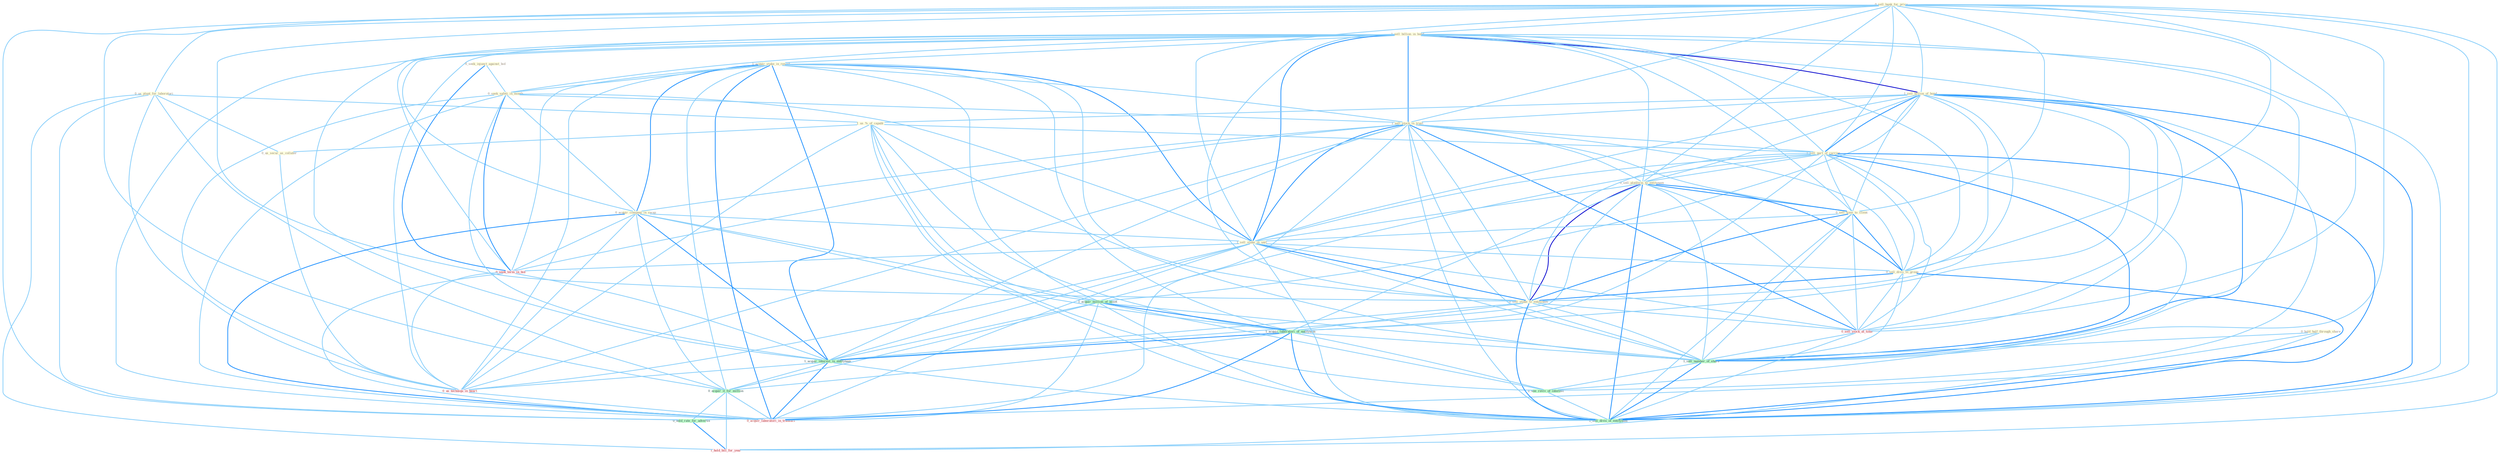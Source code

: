 Graph G{ 
    node
    [shape=polygon,style=filled,width=.5,height=.06,color="#BDFCC9",fixedsize=true,fontsize=4,
    fontcolor="#2f4f4f"];
    {node
    [color="#ffffe0", fontcolor="#8b7d6b"] "0_sell_bank_for_price " "1_sell_billion_in_bond " "1_acquir_stake_in_resort " "0_us_plant_for_laboratori " "0_seek_injunct_against_bid " "1_sell_billion_of_bond " "0_seek_safeti_in_month " "1_us_%_of_capabl " "1_sell_stock_in_trust " "1_sell_part_of_carrier " "0_acquir_compani_in_swap " "0_sell_platform_to_entitynam " "0_sell_time_to_client " "0_hold_half_through_share " "1_sell_stake_in_unit " "0_us_secur_as_collater " "0_sell_divis_to_group " "0_sell_stake_to_entitynam "}
{node [color="#fff0f5", fontcolor="#b22222"] "0_seek_term_in_bid " "0_us_techniqu_in_heart " "0_acquir_laboratori_in_transact " "0_sell_stock_at_time " "1_hold_bill_for_year "}
edge [color="#B0E2FF"];

	"0_sell_bank_for_price " -- "1_sell_billion_in_bond " [w="1", color="#87cefa" ];
	"0_sell_bank_for_price " -- "0_us_plant_for_laboratori " [w="1", color="#87cefa" ];
	"0_sell_bank_for_price " -- "1_sell_billion_of_bond " [w="1", color="#87cefa" ];
	"0_sell_bank_for_price " -- "1_sell_stock_in_trust " [w="1", color="#87cefa" ];
	"0_sell_bank_for_price " -- "1_sell_part_of_carrier " [w="1", color="#87cefa" ];
	"0_sell_bank_for_price " -- "0_sell_platform_to_entitynam " [w="1", color="#87cefa" ];
	"0_sell_bank_for_price " -- "0_sell_time_to_client " [w="1", color="#87cefa" ];
	"0_sell_bank_for_price " -- "1_sell_stake_in_unit " [w="1", color="#87cefa" ];
	"0_sell_bank_for_price " -- "0_sell_divis_to_group " [w="1", color="#87cefa" ];
	"0_sell_bank_for_price " -- "0_sell_stake_to_entitynam " [w="1", color="#87cefa" ];
	"0_sell_bank_for_price " -- "0_acquir_it_for_million " [w="1", color="#87cefa" ];
	"0_sell_bank_for_price " -- "0_hold_rate_for_advertis " [w="1", color="#87cefa" ];
	"0_sell_bank_for_price " -- "0_sell_stock_at_time " [w="1", color="#87cefa" ];
	"0_sell_bank_for_price " -- "1_sell_number_of_share " [w="1", color="#87cefa" ];
	"0_sell_bank_for_price " -- "1_hold_bill_for_year " [w="1", color="#87cefa" ];
	"0_sell_bank_for_price " -- "1_sell_divis_of_entitynam " [w="1", color="#87cefa" ];
	"1_sell_billion_in_bond " -- "1_acquir_stake_in_resort " [w="1", color="#87cefa" ];
	"1_sell_billion_in_bond " -- "1_sell_billion_of_bond " [w="3", color="#0000cd" , len=0.6];
	"1_sell_billion_in_bond " -- "0_seek_safeti_in_month " [w="1", color="#87cefa" ];
	"1_sell_billion_in_bond " -- "1_sell_stock_in_trust " [w="2", color="#1e90ff" , len=0.8];
	"1_sell_billion_in_bond " -- "1_sell_part_of_carrier " [w="1", color="#87cefa" ];
	"1_sell_billion_in_bond " -- "0_acquir_compani_in_swap " [w="1", color="#87cefa" ];
	"1_sell_billion_in_bond " -- "0_sell_platform_to_entitynam " [w="1", color="#87cefa" ];
	"1_sell_billion_in_bond " -- "0_sell_time_to_client " [w="1", color="#87cefa" ];
	"1_sell_billion_in_bond " -- "1_sell_stake_in_unit " [w="2", color="#1e90ff" , len=0.8];
	"1_sell_billion_in_bond " -- "0_sell_divis_to_group " [w="1", color="#87cefa" ];
	"1_sell_billion_in_bond " -- "0_sell_stake_to_entitynam " [w="1", color="#87cefa" ];
	"1_sell_billion_in_bond " -- "0_seek_term_in_bid " [w="1", color="#87cefa" ];
	"1_sell_billion_in_bond " -- "1_acquir_interest_in_entitynam " [w="1", color="#87cefa" ];
	"1_sell_billion_in_bond " -- "0_us_techniqu_in_heart " [w="1", color="#87cefa" ];
	"1_sell_billion_in_bond " -- "0_acquir_laboratori_in_transact " [w="1", color="#87cefa" ];
	"1_sell_billion_in_bond " -- "0_sell_stock_at_time " [w="1", color="#87cefa" ];
	"1_sell_billion_in_bond " -- "1_sell_number_of_share " [w="1", color="#87cefa" ];
	"1_sell_billion_in_bond " -- "1_sell_divis_of_entitynam " [w="1", color="#87cefa" ];
	"1_acquir_stake_in_resort " -- "0_seek_safeti_in_month " [w="1", color="#87cefa" ];
	"1_acquir_stake_in_resort " -- "1_sell_stock_in_trust " [w="1", color="#87cefa" ];
	"1_acquir_stake_in_resort " -- "0_acquir_compani_in_swap " [w="2", color="#1e90ff" , len=0.8];
	"1_acquir_stake_in_resort " -- "1_sell_stake_in_unit " [w="2", color="#1e90ff" , len=0.8];
	"1_acquir_stake_in_resort " -- "0_sell_stake_to_entitynam " [w="1", color="#87cefa" ];
	"1_acquir_stake_in_resort " -- "1_acquir_million_of_asset " [w="1", color="#87cefa" ];
	"1_acquir_stake_in_resort " -- "1_acquir_laboratori_of_entitynam " [w="1", color="#87cefa" ];
	"1_acquir_stake_in_resort " -- "0_seek_term_in_bid " [w="1", color="#87cefa" ];
	"1_acquir_stake_in_resort " -- "1_acquir_interest_in_entitynam " [w="2", color="#1e90ff" , len=0.8];
	"1_acquir_stake_in_resort " -- "0_us_techniqu_in_heart " [w="1", color="#87cefa" ];
	"1_acquir_stake_in_resort " -- "0_acquir_it_for_million " [w="1", color="#87cefa" ];
	"1_acquir_stake_in_resort " -- "0_acquir_laboratori_in_transact " [w="2", color="#1e90ff" , len=0.8];
	"0_us_plant_for_laboratori " -- "1_us_%_of_capabl " [w="1", color="#87cefa" ];
	"0_us_plant_for_laboratori " -- "0_us_secur_as_collater " [w="1", color="#87cefa" ];
	"0_us_plant_for_laboratori " -- "0_us_techniqu_in_heart " [w="1", color="#87cefa" ];
	"0_us_plant_for_laboratori " -- "0_acquir_it_for_million " [w="1", color="#87cefa" ];
	"0_us_plant_for_laboratori " -- "0_hold_rate_for_advertis " [w="1", color="#87cefa" ];
	"0_us_plant_for_laboratori " -- "1_hold_bill_for_year " [w="1", color="#87cefa" ];
	"0_seek_injunct_against_bid " -- "0_seek_safeti_in_month " [w="1", color="#87cefa" ];
	"0_seek_injunct_against_bid " -- "0_seek_term_in_bid " [w="2", color="#1e90ff" , len=0.8];
	"1_sell_billion_of_bond " -- "1_us_%_of_capabl " [w="1", color="#87cefa" ];
	"1_sell_billion_of_bond " -- "1_sell_stock_in_trust " [w="1", color="#87cefa" ];
	"1_sell_billion_of_bond " -- "1_sell_part_of_carrier " [w="2", color="#1e90ff" , len=0.8];
	"1_sell_billion_of_bond " -- "0_sell_platform_to_entitynam " [w="1", color="#87cefa" ];
	"1_sell_billion_of_bond " -- "0_sell_time_to_client " [w="1", color="#87cefa" ];
	"1_sell_billion_of_bond " -- "1_sell_stake_in_unit " [w="1", color="#87cefa" ];
	"1_sell_billion_of_bond " -- "0_sell_divis_to_group " [w="1", color="#87cefa" ];
	"1_sell_billion_of_bond " -- "0_sell_stake_to_entitynam " [w="1", color="#87cefa" ];
	"1_sell_billion_of_bond " -- "1_acquir_million_of_asset " [w="1", color="#87cefa" ];
	"1_sell_billion_of_bond " -- "1_acquir_laboratori_of_entitynam " [w="1", color="#87cefa" ];
	"1_sell_billion_of_bond " -- "0_sell_stock_at_time " [w="1", color="#87cefa" ];
	"1_sell_billion_of_bond " -- "1_sell_number_of_share " [w="2", color="#1e90ff" , len=0.8];
	"1_sell_billion_of_bond " -- "1_see_reviv_of_interest " [w="1", color="#87cefa" ];
	"1_sell_billion_of_bond " -- "1_sell_divis_of_entitynam " [w="2", color="#1e90ff" , len=0.8];
	"0_seek_safeti_in_month " -- "1_sell_stock_in_trust " [w="1", color="#87cefa" ];
	"0_seek_safeti_in_month " -- "0_acquir_compani_in_swap " [w="1", color="#87cefa" ];
	"0_seek_safeti_in_month " -- "1_sell_stake_in_unit " [w="1", color="#87cefa" ];
	"0_seek_safeti_in_month " -- "0_seek_term_in_bid " [w="2", color="#1e90ff" , len=0.8];
	"0_seek_safeti_in_month " -- "1_acquir_interest_in_entitynam " [w="1", color="#87cefa" ];
	"0_seek_safeti_in_month " -- "0_us_techniqu_in_heart " [w="1", color="#87cefa" ];
	"0_seek_safeti_in_month " -- "0_acquir_laboratori_in_transact " [w="1", color="#87cefa" ];
	"1_us_%_of_capabl " -- "1_sell_part_of_carrier " [w="1", color="#87cefa" ];
	"1_us_%_of_capabl " -- "0_us_secur_as_collater " [w="1", color="#87cefa" ];
	"1_us_%_of_capabl " -- "1_acquir_million_of_asset " [w="1", color="#87cefa" ];
	"1_us_%_of_capabl " -- "1_acquir_laboratori_of_entitynam " [w="1", color="#87cefa" ];
	"1_us_%_of_capabl " -- "0_us_techniqu_in_heart " [w="1", color="#87cefa" ];
	"1_us_%_of_capabl " -- "1_sell_number_of_share " [w="1", color="#87cefa" ];
	"1_us_%_of_capabl " -- "1_see_reviv_of_interest " [w="1", color="#87cefa" ];
	"1_us_%_of_capabl " -- "1_sell_divis_of_entitynam " [w="1", color="#87cefa" ];
	"1_sell_stock_in_trust " -- "1_sell_part_of_carrier " [w="1", color="#87cefa" ];
	"1_sell_stock_in_trust " -- "0_acquir_compani_in_swap " [w="1", color="#87cefa" ];
	"1_sell_stock_in_trust " -- "0_sell_platform_to_entitynam " [w="1", color="#87cefa" ];
	"1_sell_stock_in_trust " -- "0_sell_time_to_client " [w="1", color="#87cefa" ];
	"1_sell_stock_in_trust " -- "1_sell_stake_in_unit " [w="2", color="#1e90ff" , len=0.8];
	"1_sell_stock_in_trust " -- "0_sell_divis_to_group " [w="1", color="#87cefa" ];
	"1_sell_stock_in_trust " -- "0_sell_stake_to_entitynam " [w="1", color="#87cefa" ];
	"1_sell_stock_in_trust " -- "0_seek_term_in_bid " [w="1", color="#87cefa" ];
	"1_sell_stock_in_trust " -- "1_acquir_interest_in_entitynam " [w="1", color="#87cefa" ];
	"1_sell_stock_in_trust " -- "0_us_techniqu_in_heart " [w="1", color="#87cefa" ];
	"1_sell_stock_in_trust " -- "0_acquir_laboratori_in_transact " [w="1", color="#87cefa" ];
	"1_sell_stock_in_trust " -- "0_sell_stock_at_time " [w="2", color="#1e90ff" , len=0.8];
	"1_sell_stock_in_trust " -- "1_sell_number_of_share " [w="1", color="#87cefa" ];
	"1_sell_stock_in_trust " -- "1_sell_divis_of_entitynam " [w="1", color="#87cefa" ];
	"1_sell_part_of_carrier " -- "0_sell_platform_to_entitynam " [w="1", color="#87cefa" ];
	"1_sell_part_of_carrier " -- "0_sell_time_to_client " [w="1", color="#87cefa" ];
	"1_sell_part_of_carrier " -- "1_sell_stake_in_unit " [w="1", color="#87cefa" ];
	"1_sell_part_of_carrier " -- "0_sell_divis_to_group " [w="1", color="#87cefa" ];
	"1_sell_part_of_carrier " -- "0_sell_stake_to_entitynam " [w="1", color="#87cefa" ];
	"1_sell_part_of_carrier " -- "1_acquir_million_of_asset " [w="1", color="#87cefa" ];
	"1_sell_part_of_carrier " -- "1_acquir_laboratori_of_entitynam " [w="1", color="#87cefa" ];
	"1_sell_part_of_carrier " -- "0_sell_stock_at_time " [w="1", color="#87cefa" ];
	"1_sell_part_of_carrier " -- "1_sell_number_of_share " [w="2", color="#1e90ff" , len=0.8];
	"1_sell_part_of_carrier " -- "1_see_reviv_of_interest " [w="1", color="#87cefa" ];
	"1_sell_part_of_carrier " -- "1_sell_divis_of_entitynam " [w="2", color="#1e90ff" , len=0.8];
	"0_acquir_compani_in_swap " -- "1_sell_stake_in_unit " [w="1", color="#87cefa" ];
	"0_acquir_compani_in_swap " -- "1_acquir_million_of_asset " [w="1", color="#87cefa" ];
	"0_acquir_compani_in_swap " -- "1_acquir_laboratori_of_entitynam " [w="1", color="#87cefa" ];
	"0_acquir_compani_in_swap " -- "0_seek_term_in_bid " [w="1", color="#87cefa" ];
	"0_acquir_compani_in_swap " -- "1_acquir_interest_in_entitynam " [w="2", color="#1e90ff" , len=0.8];
	"0_acquir_compani_in_swap " -- "0_us_techniqu_in_heart " [w="1", color="#87cefa" ];
	"0_acquir_compani_in_swap " -- "0_acquir_it_for_million " [w="1", color="#87cefa" ];
	"0_acquir_compani_in_swap " -- "0_acquir_laboratori_in_transact " [w="2", color="#1e90ff" , len=0.8];
	"0_sell_platform_to_entitynam " -- "0_sell_time_to_client " [w="2", color="#1e90ff" , len=0.8];
	"0_sell_platform_to_entitynam " -- "1_sell_stake_in_unit " [w="1", color="#87cefa" ];
	"0_sell_platform_to_entitynam " -- "0_sell_divis_to_group " [w="2", color="#1e90ff" , len=0.8];
	"0_sell_platform_to_entitynam " -- "0_sell_stake_to_entitynam " [w="3", color="#0000cd" , len=0.6];
	"0_sell_platform_to_entitynam " -- "1_acquir_laboratori_of_entitynam " [w="1", color="#87cefa" ];
	"0_sell_platform_to_entitynam " -- "1_acquir_interest_in_entitynam " [w="1", color="#87cefa" ];
	"0_sell_platform_to_entitynam " -- "0_sell_stock_at_time " [w="1", color="#87cefa" ];
	"0_sell_platform_to_entitynam " -- "1_sell_number_of_share " [w="1", color="#87cefa" ];
	"0_sell_platform_to_entitynam " -- "1_sell_divis_of_entitynam " [w="2", color="#1e90ff" , len=0.8];
	"0_sell_time_to_client " -- "1_sell_stake_in_unit " [w="1", color="#87cefa" ];
	"0_sell_time_to_client " -- "0_sell_divis_to_group " [w="2", color="#1e90ff" , len=0.8];
	"0_sell_time_to_client " -- "0_sell_stake_to_entitynam " [w="2", color="#1e90ff" , len=0.8];
	"0_sell_time_to_client " -- "0_sell_stock_at_time " [w="1", color="#87cefa" ];
	"0_sell_time_to_client " -- "1_sell_number_of_share " [w="1", color="#87cefa" ];
	"0_sell_time_to_client " -- "1_sell_divis_of_entitynam " [w="1", color="#87cefa" ];
	"0_hold_half_through_share " -- "0_hold_rate_for_advertis " [w="1", color="#87cefa" ];
	"0_hold_half_through_share " -- "1_sell_number_of_share " [w="1", color="#87cefa" ];
	"0_hold_half_through_share " -- "1_hold_bill_for_year " [w="1", color="#87cefa" ];
	"1_sell_stake_in_unit " -- "0_sell_divis_to_group " [w="1", color="#87cefa" ];
	"1_sell_stake_in_unit " -- "0_sell_stake_to_entitynam " [w="2", color="#1e90ff" , len=0.8];
	"1_sell_stake_in_unit " -- "0_seek_term_in_bid " [w="1", color="#87cefa" ];
	"1_sell_stake_in_unit " -- "1_acquir_interest_in_entitynam " [w="1", color="#87cefa" ];
	"1_sell_stake_in_unit " -- "0_us_techniqu_in_heart " [w="1", color="#87cefa" ];
	"1_sell_stake_in_unit " -- "0_acquir_laboratori_in_transact " [w="1", color="#87cefa" ];
	"1_sell_stake_in_unit " -- "0_sell_stock_at_time " [w="1", color="#87cefa" ];
	"1_sell_stake_in_unit " -- "1_sell_number_of_share " [w="1", color="#87cefa" ];
	"1_sell_stake_in_unit " -- "1_sell_divis_of_entitynam " [w="1", color="#87cefa" ];
	"0_us_secur_as_collater " -- "0_us_techniqu_in_heart " [w="1", color="#87cefa" ];
	"0_sell_divis_to_group " -- "0_sell_stake_to_entitynam " [w="2", color="#1e90ff" , len=0.8];
	"0_sell_divis_to_group " -- "0_sell_stock_at_time " [w="1", color="#87cefa" ];
	"0_sell_divis_to_group " -- "1_sell_number_of_share " [w="1", color="#87cefa" ];
	"0_sell_divis_to_group " -- "1_sell_divis_of_entitynam " [w="2", color="#1e90ff" , len=0.8];
	"0_sell_stake_to_entitynam " -- "1_acquir_laboratori_of_entitynam " [w="1", color="#87cefa" ];
	"0_sell_stake_to_entitynam " -- "1_acquir_interest_in_entitynam " [w="1", color="#87cefa" ];
	"0_sell_stake_to_entitynam " -- "0_sell_stock_at_time " [w="1", color="#87cefa" ];
	"0_sell_stake_to_entitynam " -- "1_sell_number_of_share " [w="1", color="#87cefa" ];
	"0_sell_stake_to_entitynam " -- "1_sell_divis_of_entitynam " [w="2", color="#1e90ff" , len=0.8];
	"1_acquir_million_of_asset " -- "1_acquir_laboratori_of_entitynam " [w="2", color="#1e90ff" , len=0.8];
	"1_acquir_million_of_asset " -- "1_acquir_interest_in_entitynam " [w="1", color="#87cefa" ];
	"1_acquir_million_of_asset " -- "0_acquir_it_for_million " [w="1", color="#87cefa" ];
	"1_acquir_million_of_asset " -- "0_acquir_laboratori_in_transact " [w="1", color="#87cefa" ];
	"1_acquir_million_of_asset " -- "1_sell_number_of_share " [w="1", color="#87cefa" ];
	"1_acquir_million_of_asset " -- "1_see_reviv_of_interest " [w="1", color="#87cefa" ];
	"1_acquir_million_of_asset " -- "1_sell_divis_of_entitynam " [w="1", color="#87cefa" ];
	"1_acquir_laboratori_of_entitynam " -- "1_acquir_interest_in_entitynam " [w="2", color="#1e90ff" , len=0.8];
	"1_acquir_laboratori_of_entitynam " -- "0_acquir_it_for_million " [w="1", color="#87cefa" ];
	"1_acquir_laboratori_of_entitynam " -- "0_acquir_laboratori_in_transact " [w="2", color="#1e90ff" , len=0.8];
	"1_acquir_laboratori_of_entitynam " -- "1_sell_number_of_share " [w="1", color="#87cefa" ];
	"1_acquir_laboratori_of_entitynam " -- "1_see_reviv_of_interest " [w="1", color="#87cefa" ];
	"1_acquir_laboratori_of_entitynam " -- "1_sell_divis_of_entitynam " [w="2", color="#1e90ff" , len=0.8];
	"0_seek_term_in_bid " -- "1_acquir_interest_in_entitynam " [w="1", color="#87cefa" ];
	"0_seek_term_in_bid " -- "0_us_techniqu_in_heart " [w="1", color="#87cefa" ];
	"0_seek_term_in_bid " -- "0_acquir_laboratori_in_transact " [w="1", color="#87cefa" ];
	"1_acquir_interest_in_entitynam " -- "0_us_techniqu_in_heart " [w="1", color="#87cefa" ];
	"1_acquir_interest_in_entitynam " -- "0_acquir_it_for_million " [w="1", color="#87cefa" ];
	"1_acquir_interest_in_entitynam " -- "0_acquir_laboratori_in_transact " [w="2", color="#1e90ff" , len=0.8];
	"1_acquir_interest_in_entitynam " -- "1_sell_divis_of_entitynam " [w="1", color="#87cefa" ];
	"0_us_techniqu_in_heart " -- "0_acquir_laboratori_in_transact " [w="1", color="#87cefa" ];
	"0_acquir_it_for_million " -- "0_hold_rate_for_advertis " [w="1", color="#87cefa" ];
	"0_acquir_it_for_million " -- "0_acquir_laboratori_in_transact " [w="1", color="#87cefa" ];
	"0_acquir_it_for_million " -- "1_hold_bill_for_year " [w="1", color="#87cefa" ];
	"0_hold_rate_for_advertis " -- "1_hold_bill_for_year " [w="2", color="#1e90ff" , len=0.8];
	"0_sell_stock_at_time " -- "1_sell_number_of_share " [w="1", color="#87cefa" ];
	"0_sell_stock_at_time " -- "1_sell_divis_of_entitynam " [w="1", color="#87cefa" ];
	"1_sell_number_of_share " -- "1_see_reviv_of_interest " [w="1", color="#87cefa" ];
	"1_sell_number_of_share " -- "1_sell_divis_of_entitynam " [w="2", color="#1e90ff" , len=0.8];
	"1_see_reviv_of_interest " -- "1_sell_divis_of_entitynam " [w="1", color="#87cefa" ];
}
